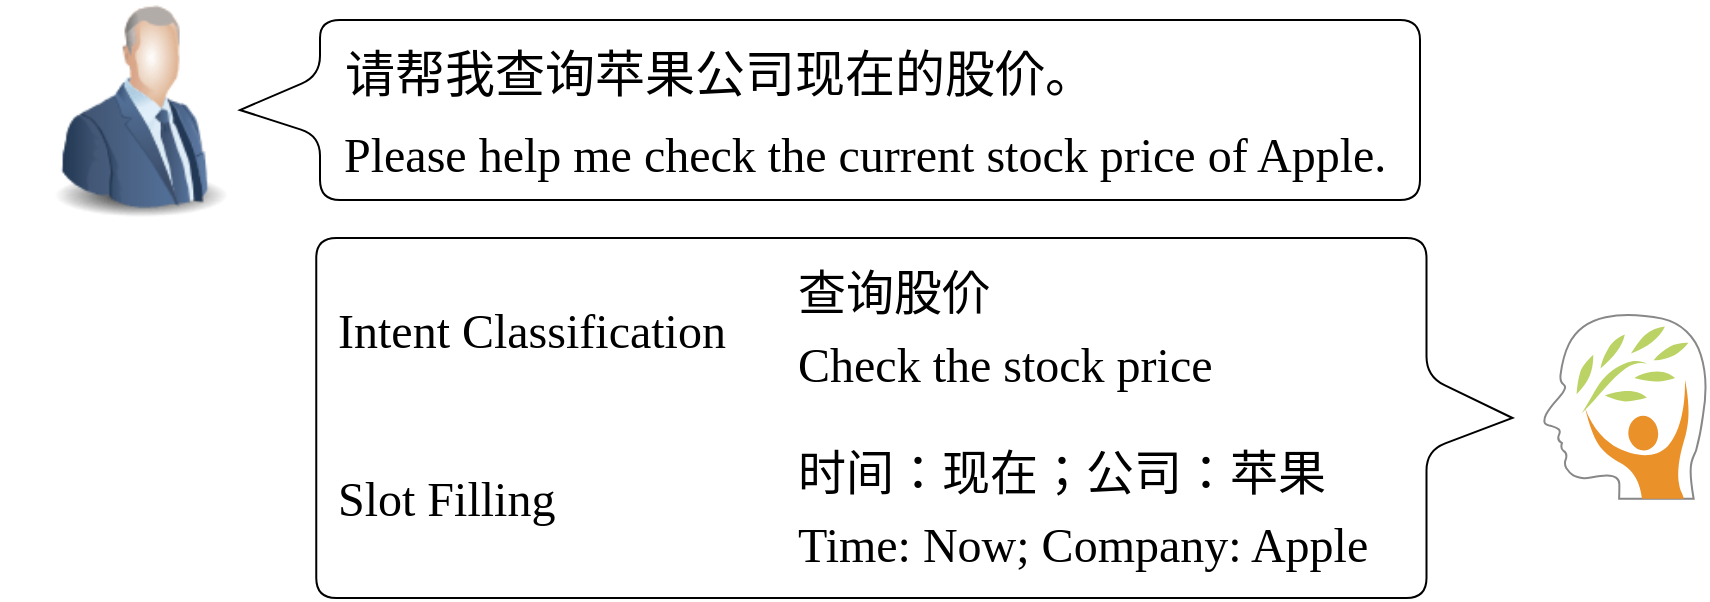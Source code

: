<mxfile version="26.0.6">
  <diagram name="第 1 页" id="joYnWlq2aa4wjq3Gv_jH">
    <mxGraphModel dx="1434" dy="761" grid="1" gridSize="10" guides="1" tooltips="1" connect="1" arrows="1" fold="1" page="1" pageScale="1" pageWidth="827" pageHeight="1169" math="0" shadow="0">
      <root>
        <mxCell id="0" />
        <mxCell id="1" parent="0" />
        <mxCell id="rd49QUgOyK5wxQ3teZlB-5" value="" style="shape=callout;whiteSpace=wrap;html=1;perimeter=calloutPerimeter;rotation=90;rounded=1;direction=west;size=43;position=0.41;base=37;" vertex="1" parent="1">
          <mxGeometry x="367.19" y="-72.06" width="180" height="598.12" as="geometry" />
        </mxCell>
        <mxCell id="rd49QUgOyK5wxQ3teZlB-1" value="" style="shape=callout;whiteSpace=wrap;html=1;perimeter=calloutPerimeter;rotation=90;rounded=1;direction=east;size=40;position=0.31;base=30;" vertex="1" parent="1">
          <mxGeometry x="370" y="-222" width="90" height="590" as="geometry" />
        </mxCell>
        <mxCell id="JqVwm08oiALtkmtzPvGm-2" value="" style="image;html=1;image=img/lib/clip_art/people/Suit_Man_Blue_128x128.png" parent="1" vertex="1">
          <mxGeometry y="18" width="140" height="110" as="geometry" />
        </mxCell>
        <mxCell id="JqVwm08oiALtkmtzPvGm-3" value="&lt;font face=&quot;Times New Roman&quot; style=&quot;font-size: 25px;&quot;&gt;请帮我查询苹果公司现在的股价。&lt;/font&gt;" style="text;html=1;align=center;verticalAlign=middle;whiteSpace=wrap;rounded=0;fontSize=30;" parent="1" vertex="1">
          <mxGeometry x="170" y="38" width="380" height="30" as="geometry" />
        </mxCell>
        <mxCell id="JqVwm08oiALtkmtzPvGm-4" value="&lt;font face=&quot;Times New Roman&quot; style=&quot;font-size: 24px;&quot;&gt;查询股价&amp;nbsp;&lt;/font&gt;&lt;div&gt;&lt;font face=&quot;Times New Roman&quot; style=&quot;font-size: 24px;&quot;&gt;Check the stock price&lt;/font&gt;&lt;/div&gt;" style="text;html=1;align=left;verticalAlign=middle;whiteSpace=wrap;rounded=0;fontSize=30;" parent="1" vertex="1">
          <mxGeometry x="397" y="144.6" width="240" height="70" as="geometry" />
        </mxCell>
        <mxCell id="JqVwm08oiALtkmtzPvGm-5" value="&lt;font style=&quot;font-size: 24px;&quot; face=&quot;Times New Roman&quot;&gt;&lt;font style=&quot;&quot;&gt;时间：现在；公司：苹果&lt;/font&gt;&amp;nbsp;&lt;/font&gt;&lt;div&gt;&lt;font style=&quot;font-size: 24px;&quot; face=&quot;Times New Roman&quot;&gt;Time: Now; Company: Apple&lt;/font&gt;&lt;/div&gt;" style="text;html=1;align=left;verticalAlign=middle;whiteSpace=wrap;rounded=0;fontSize=30;" parent="1" vertex="1">
          <mxGeometry x="397" y="234.6" width="310" height="70" as="geometry" />
        </mxCell>
        <mxCell id="JqVwm08oiALtkmtzPvGm-6" value="&lt;font face=&quot;Times New Roman&quot; style=&quot;font-size: 24px;&quot;&gt;Intent Classification&lt;/font&gt;" style="text;html=1;align=left;verticalAlign=middle;whiteSpace=wrap;rounded=0;fontSize=30;" parent="1" vertex="1">
          <mxGeometry x="167" y="165.6" width="230" height="30" as="geometry" />
        </mxCell>
        <mxCell id="JqVwm08oiALtkmtzPvGm-7" value="&lt;font face=&quot;Times New Roman&quot; style=&quot;font-size: 24px;&quot;&gt;Slot Filling&lt;/font&gt;" style="text;html=1;align=left;verticalAlign=middle;whiteSpace=wrap;rounded=0;fontSize=30;" parent="1" vertex="1">
          <mxGeometry x="167" y="249.6" width="140" height="30" as="geometry" />
        </mxCell>
        <mxCell id="LxopeLZ2yvgnRO8JdOnH-2" value="&lt;span style=&quot;&quot;&gt;&lt;font face=&quot;Times New Roman&quot; style=&quot;font-size: 24px;&quot;&gt;Please help me check the current stock price of Apple.&lt;/font&gt;&lt;/span&gt;" style="text;html=1;align=left;verticalAlign=middle;whiteSpace=wrap;rounded=0;fontSize=30;" parent="1" vertex="1">
          <mxGeometry x="170" y="78" width="530" height="30" as="geometry" />
        </mxCell>
        <mxCell id="rd49QUgOyK5wxQ3teZlB-4" value="" style="dashed=0;outlineConnect=0;html=1;align=center;labelPosition=center;verticalLabelPosition=bottom;verticalAlign=top;shape=mxgraph.weblogos.mind_body_green;strokeColor=#888888" vertex="1" parent="1">
          <mxGeometry x="772" y="174.61" width="81.4" height="92.8" as="geometry" />
        </mxCell>
      </root>
    </mxGraphModel>
  </diagram>
</mxfile>
